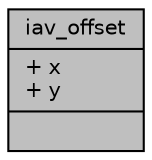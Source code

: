 digraph "iav_offset"
{
 // INTERACTIVE_SVG=YES
 // LATEX_PDF_SIZE
  bgcolor="transparent";
  edge [fontname="Helvetica",fontsize="10",labelfontname="Helvetica",labelfontsize="10"];
  node [fontname="Helvetica",fontsize="10",shape=record];
  Node1 [label="{iav_offset\n|+ x\l+ y\l|}",height=0.2,width=0.4,color="black", fillcolor="grey75", style="filled", fontcolor="black",tooltip="IAV Window Starting Point."];
}
